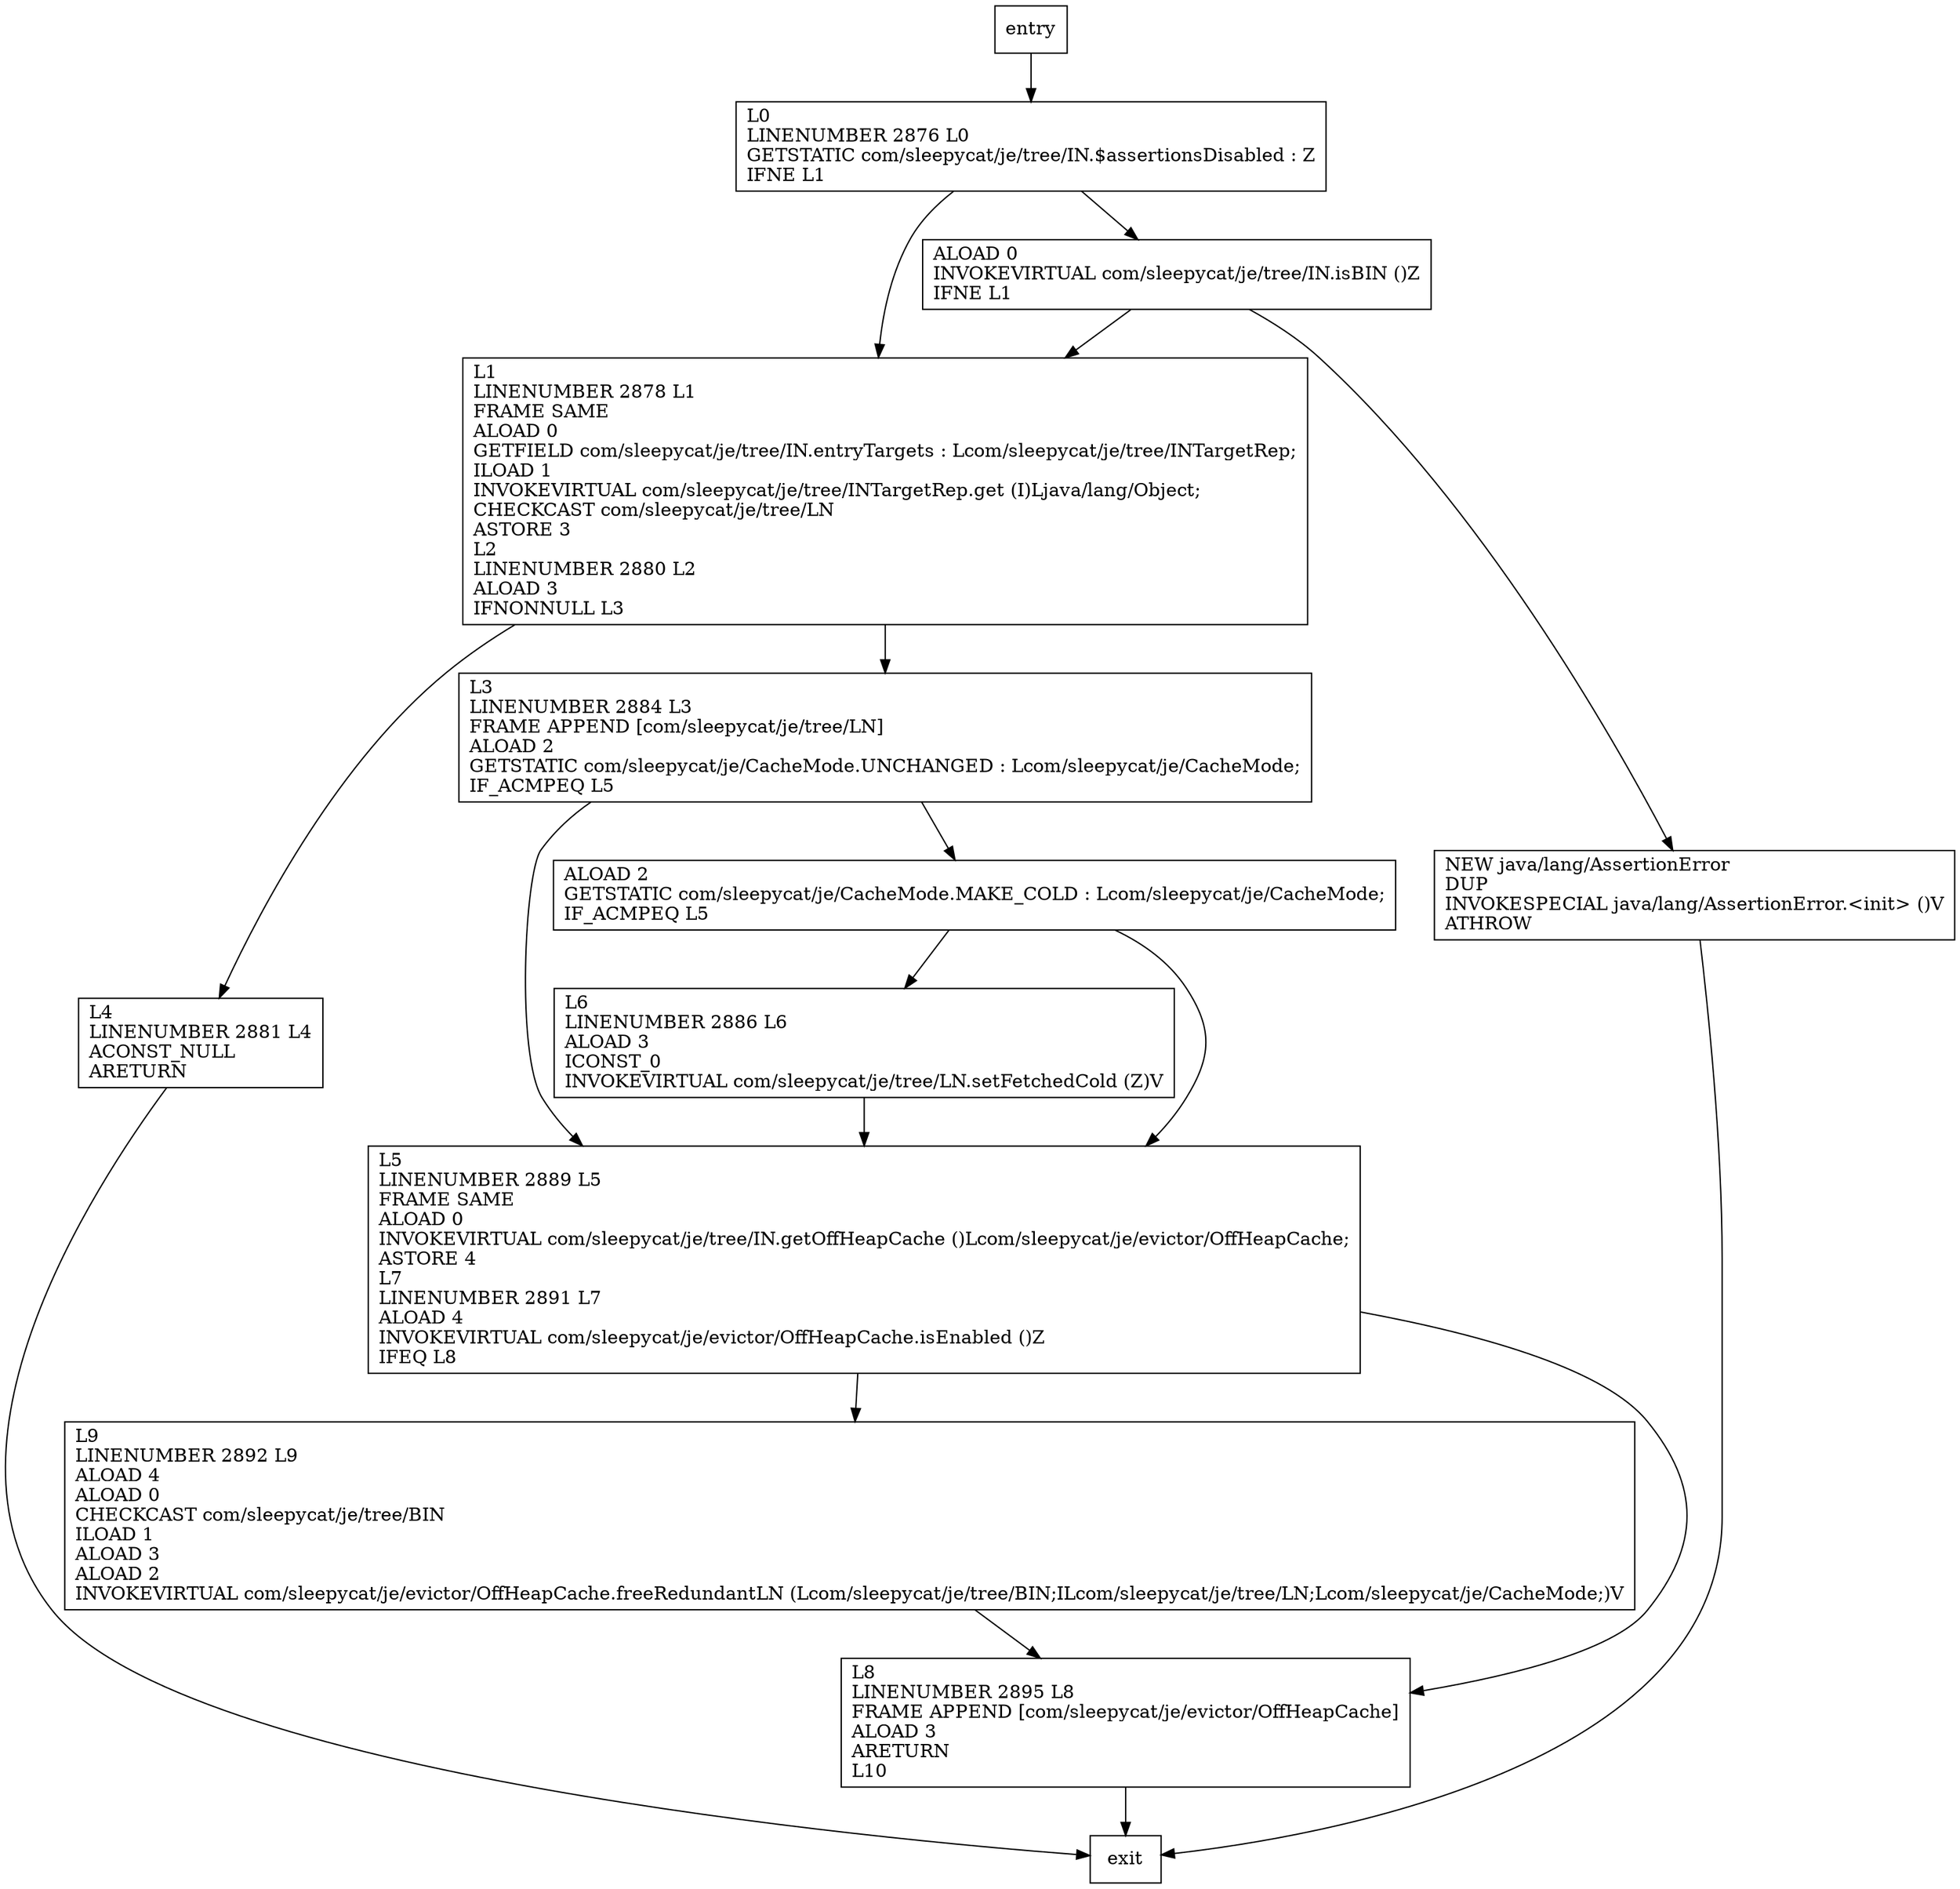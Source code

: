 digraph getLN {
node [shape=record];
1844825324 [label="L4\lLINENUMBER 2881 L4\lACONST_NULL\lARETURN\l"];
1538380911 [label="L6\lLINENUMBER 2886 L6\lALOAD 3\lICONST_0\lINVOKEVIRTUAL com/sleepycat/je/tree/LN.setFetchedCold (Z)V\l"];
1973423837 [label="NEW java/lang/AssertionError\lDUP\lINVOKESPECIAL java/lang/AssertionError.\<init\> ()V\lATHROW\l"];
742821094 [label="L1\lLINENUMBER 2878 L1\lFRAME SAME\lALOAD 0\lGETFIELD com/sleepycat/je/tree/IN.entryTargets : Lcom/sleepycat/je/tree/INTargetRep;\lILOAD 1\lINVOKEVIRTUAL com/sleepycat/je/tree/INTargetRep.get (I)Ljava/lang/Object;\lCHECKCAST com/sleepycat/je/tree/LN\lASTORE 3\lL2\lLINENUMBER 2880 L2\lALOAD 3\lIFNONNULL L3\l"];
1573988402 [label="ALOAD 0\lINVOKEVIRTUAL com/sleepycat/je/tree/IN.isBIN ()Z\lIFNE L1\l"];
1976327951 [label="L3\lLINENUMBER 2884 L3\lFRAME APPEND [com/sleepycat/je/tree/LN]\lALOAD 2\lGETSTATIC com/sleepycat/je/CacheMode.UNCHANGED : Lcom/sleepycat/je/CacheMode;\lIF_ACMPEQ L5\l"];
417390937 [label="L9\lLINENUMBER 2892 L9\lALOAD 4\lALOAD 0\lCHECKCAST com/sleepycat/je/tree/BIN\lILOAD 1\lALOAD 3\lALOAD 2\lINVOKEVIRTUAL com/sleepycat/je/evictor/OffHeapCache.freeRedundantLN (Lcom/sleepycat/je/tree/BIN;ILcom/sleepycat/je/tree/LN;Lcom/sleepycat/je/CacheMode;)V\l"];
347245509 [label="L0\lLINENUMBER 2876 L0\lGETSTATIC com/sleepycat/je/tree/IN.$assertionsDisabled : Z\lIFNE L1\l"];
1284689621 [label="L5\lLINENUMBER 2889 L5\lFRAME SAME\lALOAD 0\lINVOKEVIRTUAL com/sleepycat/je/tree/IN.getOffHeapCache ()Lcom/sleepycat/je/evictor/OffHeapCache;\lASTORE 4\lL7\lLINENUMBER 2891 L7\lALOAD 4\lINVOKEVIRTUAL com/sleepycat/je/evictor/OffHeapCache.isEnabled ()Z\lIFEQ L8\l"];
774448308 [label="L8\lLINENUMBER 2895 L8\lFRAME APPEND [com/sleepycat/je/evictor/OffHeapCache]\lALOAD 3\lARETURN\lL10\l"];
967961048 [label="ALOAD 2\lGETSTATIC com/sleepycat/je/CacheMode.MAKE_COLD : Lcom/sleepycat/je/CacheMode;\lIF_ACMPEQ L5\l"];
entry;
exit;
742821094 -> 1844825324
742821094 -> 1976327951
entry -> 347245509
1844825324 -> exit
1538380911 -> 1284689621
1973423837 -> exit
1573988402 -> 1973423837
1573988402 -> 742821094
1976327951 -> 1284689621
1976327951 -> 967961048
417390937 -> 774448308
347245509 -> 742821094
347245509 -> 1573988402
1284689621 -> 417390937
1284689621 -> 774448308
774448308 -> exit
967961048 -> 1538380911
967961048 -> 1284689621
}
